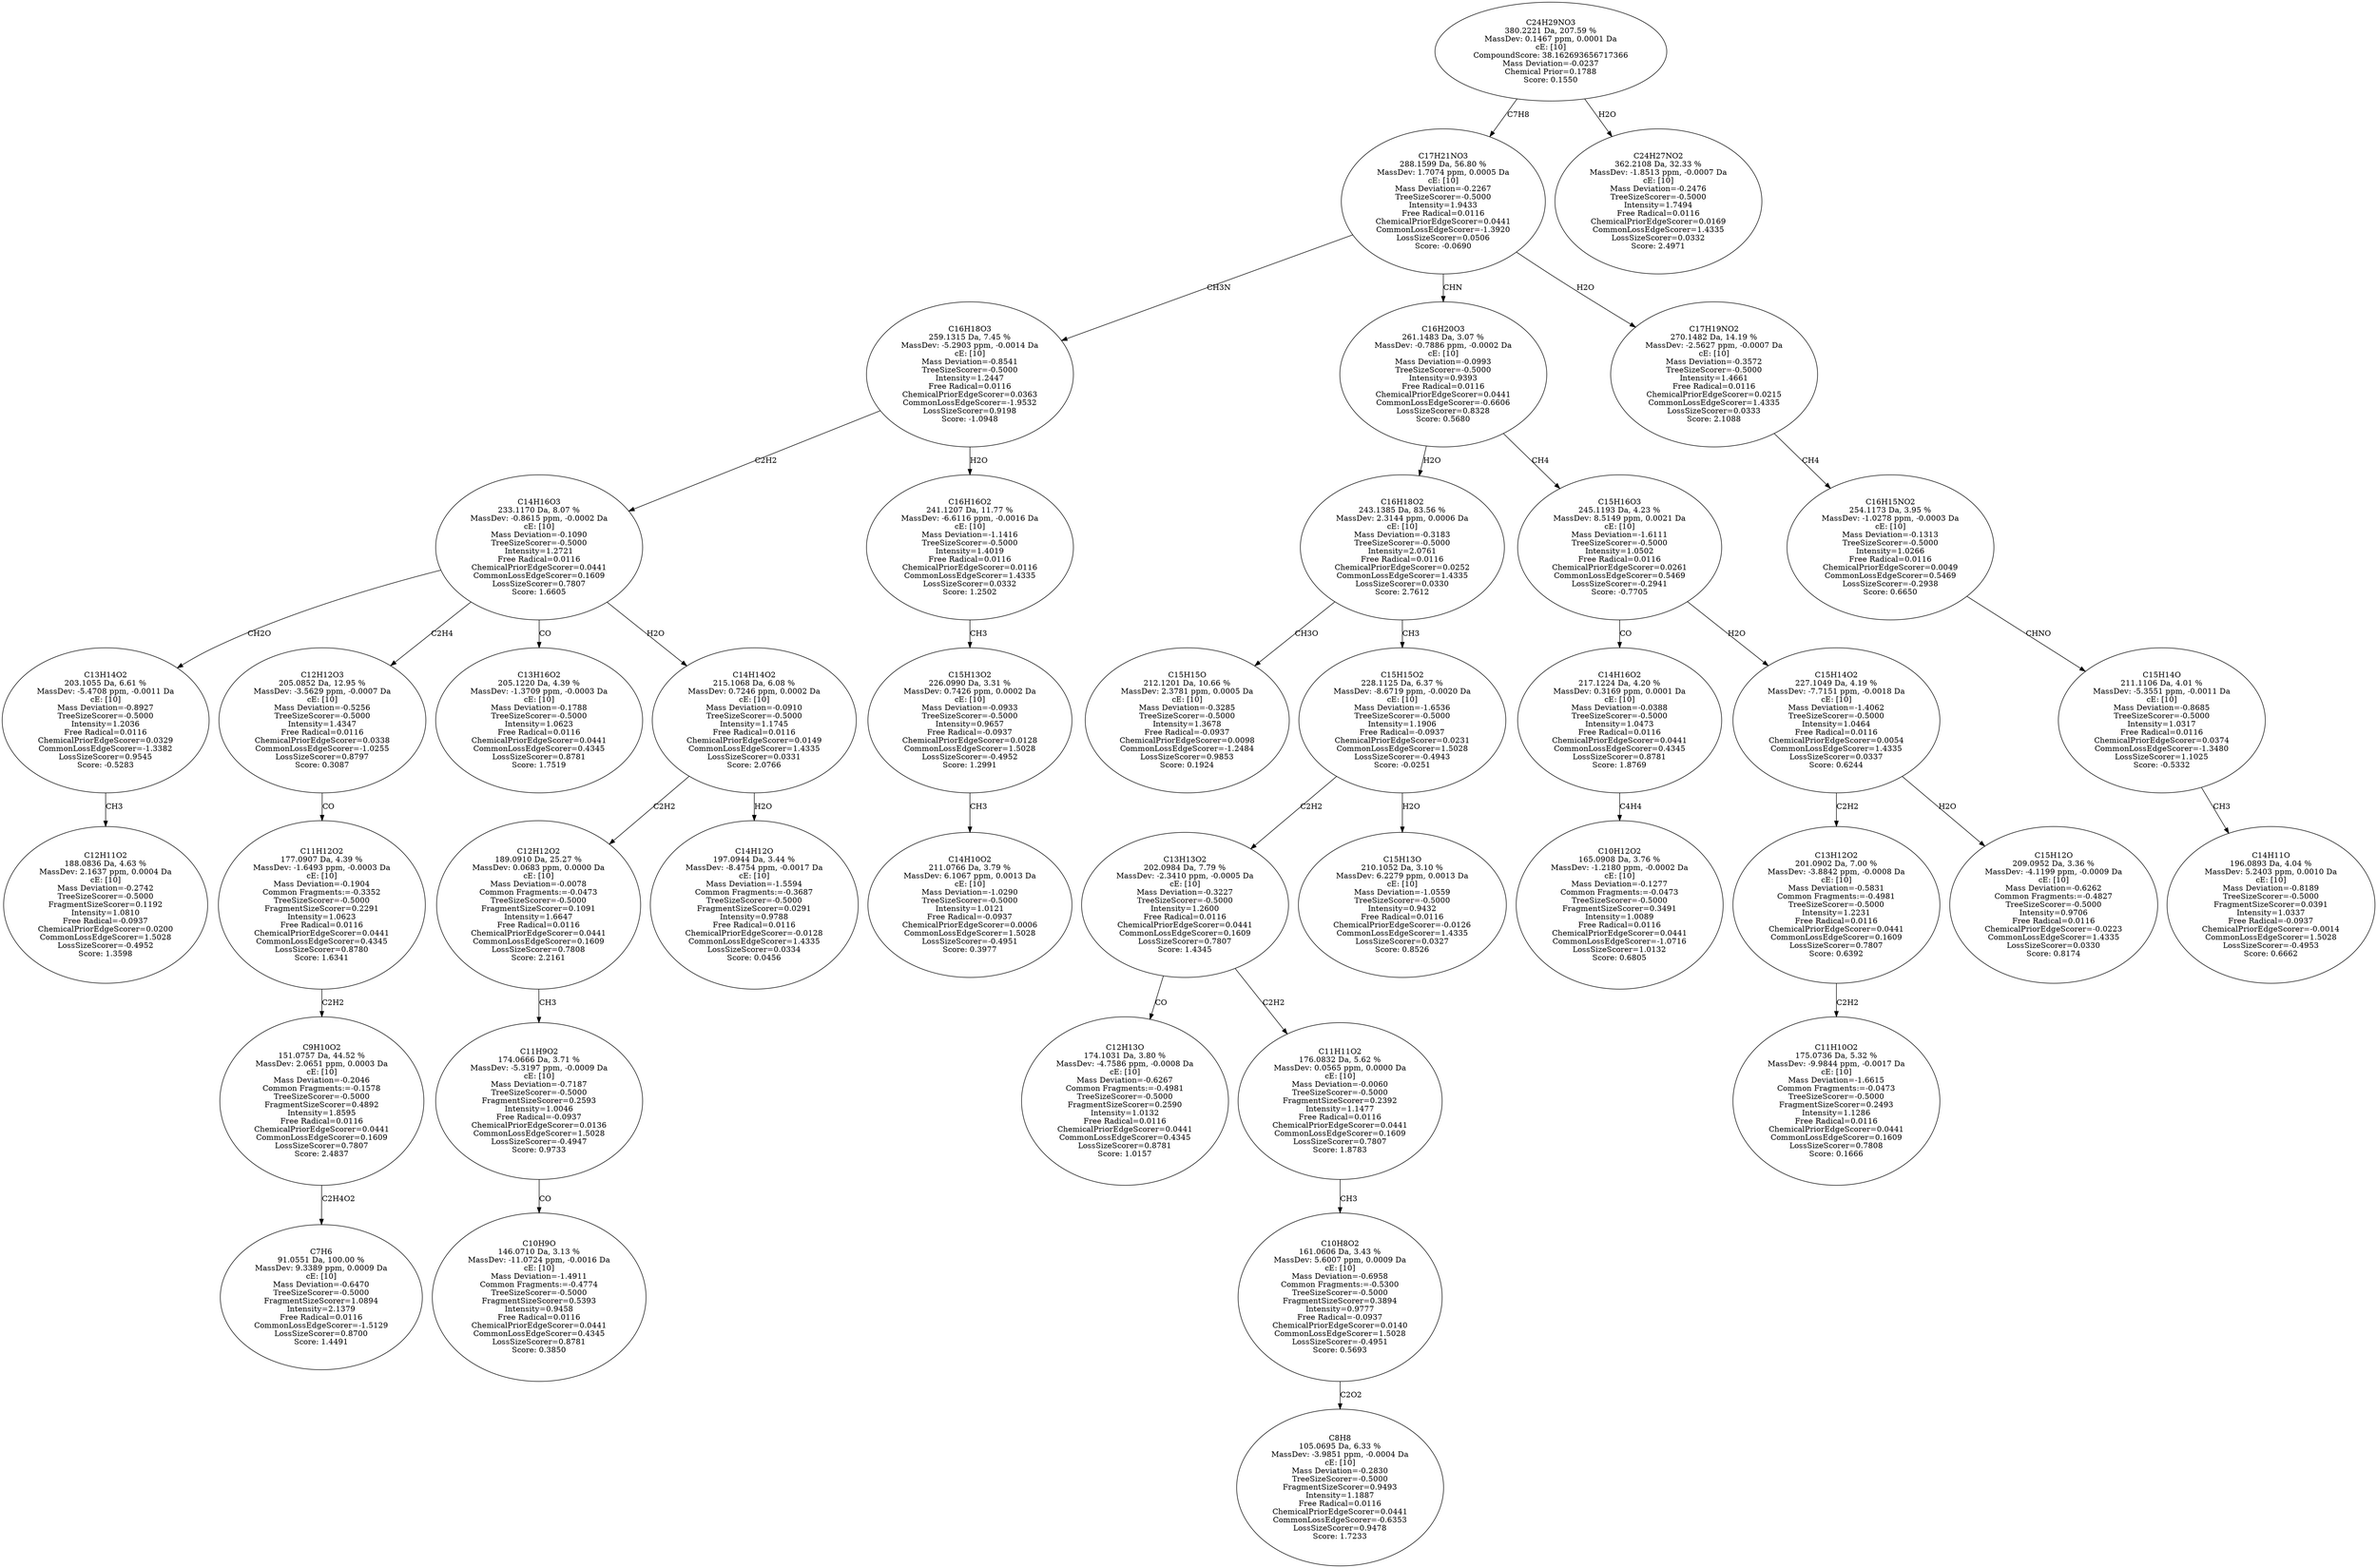 strict digraph {
v1 [label="C12H11O2\n188.0836 Da, 4.63 %\nMassDev: 2.1637 ppm, 0.0004 Da\ncE: [10]\nMass Deviation=-0.2742\nTreeSizeScorer=-0.5000\nFragmentSizeScorer=0.1192\nIntensity=1.0810\nFree Radical=-0.0937\nChemicalPriorEdgeScorer=0.0200\nCommonLossEdgeScorer=1.5028\nLossSizeScorer=-0.4952\nScore: 1.3598"];
v2 [label="C13H14O2\n203.1055 Da, 6.61 %\nMassDev: -5.4708 ppm, -0.0011 Da\ncE: [10]\nMass Deviation=-0.8927\nTreeSizeScorer=-0.5000\nIntensity=1.2036\nFree Radical=0.0116\nChemicalPriorEdgeScorer=0.0329\nCommonLossEdgeScorer=-1.3382\nLossSizeScorer=0.9545\nScore: -0.5283"];
v3 [label="C7H6\n91.0551 Da, 100.00 %\nMassDev: 9.3389 ppm, 0.0009 Da\ncE: [10]\nMass Deviation=-0.6470\nTreeSizeScorer=-0.5000\nFragmentSizeScorer=1.0894\nIntensity=2.1379\nFree Radical=0.0116\nCommonLossEdgeScorer=-1.5129\nLossSizeScorer=0.8700\nScore: 1.4491"];
v4 [label="C9H10O2\n151.0757 Da, 44.52 %\nMassDev: 2.0651 ppm, 0.0003 Da\ncE: [10]\nMass Deviation=-0.2046\nCommon Fragments:=-0.1578\nTreeSizeScorer=-0.5000\nFragmentSizeScorer=0.4892\nIntensity=1.8595\nFree Radical=0.0116\nChemicalPriorEdgeScorer=0.0441\nCommonLossEdgeScorer=0.1609\nLossSizeScorer=0.7807\nScore: 2.4837"];
v5 [label="C11H12O2\n177.0907 Da, 4.39 %\nMassDev: -1.6493 ppm, -0.0003 Da\ncE: [10]\nMass Deviation=-0.1904\nCommon Fragments:=-0.3352\nTreeSizeScorer=-0.5000\nFragmentSizeScorer=0.2291\nIntensity=1.0623\nFree Radical=0.0116\nChemicalPriorEdgeScorer=0.0441\nCommonLossEdgeScorer=0.4345\nLossSizeScorer=0.8780\nScore: 1.6341"];
v6 [label="C12H12O3\n205.0852 Da, 12.95 %\nMassDev: -3.5629 ppm, -0.0007 Da\ncE: [10]\nMass Deviation=-0.5256\nTreeSizeScorer=-0.5000\nIntensity=1.4347\nFree Radical=0.0116\nChemicalPriorEdgeScorer=0.0338\nCommonLossEdgeScorer=-1.0255\nLossSizeScorer=0.8797\nScore: 0.3087"];
v7 [label="C13H16O2\n205.1220 Da, 4.39 %\nMassDev: -1.3709 ppm, -0.0003 Da\ncE: [10]\nMass Deviation=-0.1788\nTreeSizeScorer=-0.5000\nIntensity=1.0623\nFree Radical=0.0116\nChemicalPriorEdgeScorer=0.0441\nCommonLossEdgeScorer=0.4345\nLossSizeScorer=0.8781\nScore: 1.7519"];
v8 [label="C10H9O\n146.0710 Da, 3.13 %\nMassDev: -11.0724 ppm, -0.0016 Da\ncE: [10]\nMass Deviation=-1.4911\nCommon Fragments:=-0.4774\nTreeSizeScorer=-0.5000\nFragmentSizeScorer=0.5393\nIntensity=0.9458\nFree Radical=0.0116\nChemicalPriorEdgeScorer=0.0441\nCommonLossEdgeScorer=0.4345\nLossSizeScorer=0.8781\nScore: 0.3850"];
v9 [label="C11H9O2\n174.0666 Da, 3.71 %\nMassDev: -5.3197 ppm, -0.0009 Da\ncE: [10]\nMass Deviation=-0.7187\nTreeSizeScorer=-0.5000\nFragmentSizeScorer=0.2593\nIntensity=1.0046\nFree Radical=-0.0937\nChemicalPriorEdgeScorer=0.0136\nCommonLossEdgeScorer=1.5028\nLossSizeScorer=-0.4947\nScore: 0.9733"];
v10 [label="C12H12O2\n189.0910 Da, 25.27 %\nMassDev: 0.0683 ppm, 0.0000 Da\ncE: [10]\nMass Deviation=-0.0078\nCommon Fragments:=-0.0473\nTreeSizeScorer=-0.5000\nFragmentSizeScorer=0.1091\nIntensity=1.6647\nFree Radical=0.0116\nChemicalPriorEdgeScorer=0.0441\nCommonLossEdgeScorer=0.1609\nLossSizeScorer=0.7808\nScore: 2.2161"];
v11 [label="C14H12O\n197.0944 Da, 3.44 %\nMassDev: -8.4754 ppm, -0.0017 Da\ncE: [10]\nMass Deviation=-1.5594\nCommon Fragments:=-0.3687\nTreeSizeScorer=-0.5000\nFragmentSizeScorer=0.0291\nIntensity=0.9788\nFree Radical=0.0116\nChemicalPriorEdgeScorer=-0.0128\nCommonLossEdgeScorer=1.4335\nLossSizeScorer=0.0334\nScore: 0.0456"];
v12 [label="C14H14O2\n215.1068 Da, 6.08 %\nMassDev: 0.7246 ppm, 0.0002 Da\ncE: [10]\nMass Deviation=-0.0910\nTreeSizeScorer=-0.5000\nIntensity=1.1745\nFree Radical=0.0116\nChemicalPriorEdgeScorer=0.0149\nCommonLossEdgeScorer=1.4335\nLossSizeScorer=0.0331\nScore: 2.0766"];
v13 [label="C14H16O3\n233.1170 Da, 8.07 %\nMassDev: -0.8615 ppm, -0.0002 Da\ncE: [10]\nMass Deviation=-0.1090\nTreeSizeScorer=-0.5000\nIntensity=1.2721\nFree Radical=0.0116\nChemicalPriorEdgeScorer=0.0441\nCommonLossEdgeScorer=0.1609\nLossSizeScorer=0.7807\nScore: 1.6605"];
v14 [label="C14H10O2\n211.0766 Da, 3.79 %\nMassDev: 6.1067 ppm, 0.0013 Da\ncE: [10]\nMass Deviation=-1.0290\nTreeSizeScorer=-0.5000\nIntensity=1.0121\nFree Radical=-0.0937\nChemicalPriorEdgeScorer=0.0006\nCommonLossEdgeScorer=1.5028\nLossSizeScorer=-0.4951\nScore: 0.3977"];
v15 [label="C15H13O2\n226.0990 Da, 3.31 %\nMassDev: 0.7426 ppm, 0.0002 Da\ncE: [10]\nMass Deviation=-0.0933\nTreeSizeScorer=-0.5000\nIntensity=0.9657\nFree Radical=-0.0937\nChemicalPriorEdgeScorer=0.0128\nCommonLossEdgeScorer=1.5028\nLossSizeScorer=-0.4952\nScore: 1.2991"];
v16 [label="C16H16O2\n241.1207 Da, 11.77 %\nMassDev: -6.6116 ppm, -0.0016 Da\ncE: [10]\nMass Deviation=-1.1416\nTreeSizeScorer=-0.5000\nIntensity=1.4019\nFree Radical=0.0116\nChemicalPriorEdgeScorer=0.0116\nCommonLossEdgeScorer=1.4335\nLossSizeScorer=0.0332\nScore: 1.2502"];
v17 [label="C16H18O3\n259.1315 Da, 7.45 %\nMassDev: -5.2903 ppm, -0.0014 Da\ncE: [10]\nMass Deviation=-0.8541\nTreeSizeScorer=-0.5000\nIntensity=1.2447\nFree Radical=0.0116\nChemicalPriorEdgeScorer=0.0363\nCommonLossEdgeScorer=-1.9532\nLossSizeScorer=0.9198\nScore: -1.0948"];
v18 [label="C15H15O\n212.1201 Da, 10.66 %\nMassDev: 2.3781 ppm, 0.0005 Da\ncE: [10]\nMass Deviation=-0.3285\nTreeSizeScorer=-0.5000\nIntensity=1.3678\nFree Radical=-0.0937\nChemicalPriorEdgeScorer=0.0098\nCommonLossEdgeScorer=-1.2484\nLossSizeScorer=0.9853\nScore: 0.1924"];
v19 [label="C12H13O\n174.1031 Da, 3.80 %\nMassDev: -4.7586 ppm, -0.0008 Da\ncE: [10]\nMass Deviation=-0.6267\nCommon Fragments:=-0.4981\nTreeSizeScorer=-0.5000\nFragmentSizeScorer=0.2590\nIntensity=1.0132\nFree Radical=0.0116\nChemicalPriorEdgeScorer=0.0441\nCommonLossEdgeScorer=0.4345\nLossSizeScorer=0.8781\nScore: 1.0157"];
v20 [label="C8H8\n105.0695 Da, 6.33 %\nMassDev: -3.9851 ppm, -0.0004 Da\ncE: [10]\nMass Deviation=-0.2830\nTreeSizeScorer=-0.5000\nFragmentSizeScorer=0.9493\nIntensity=1.1887\nFree Radical=0.0116\nChemicalPriorEdgeScorer=0.0441\nCommonLossEdgeScorer=-0.6353\nLossSizeScorer=0.9478\nScore: 1.7233"];
v21 [label="C10H8O2\n161.0606 Da, 3.43 %\nMassDev: 5.6007 ppm, 0.0009 Da\ncE: [10]\nMass Deviation=-0.6958\nCommon Fragments:=-0.5300\nTreeSizeScorer=-0.5000\nFragmentSizeScorer=0.3894\nIntensity=0.9777\nFree Radical=-0.0937\nChemicalPriorEdgeScorer=0.0140\nCommonLossEdgeScorer=1.5028\nLossSizeScorer=-0.4951\nScore: 0.5693"];
v22 [label="C11H11O2\n176.0832 Da, 5.62 %\nMassDev: 0.0565 ppm, 0.0000 Da\ncE: [10]\nMass Deviation=-0.0060\nTreeSizeScorer=-0.5000\nFragmentSizeScorer=0.2392\nIntensity=1.1477\nFree Radical=0.0116\nChemicalPriorEdgeScorer=0.0441\nCommonLossEdgeScorer=0.1609\nLossSizeScorer=0.7807\nScore: 1.8783"];
v23 [label="C13H13O2\n202.0984 Da, 7.79 %\nMassDev: -2.3410 ppm, -0.0005 Da\ncE: [10]\nMass Deviation=-0.3227\nTreeSizeScorer=-0.5000\nIntensity=1.2600\nFree Radical=0.0116\nChemicalPriorEdgeScorer=0.0441\nCommonLossEdgeScorer=0.1609\nLossSizeScorer=0.7807\nScore: 1.4345"];
v24 [label="C15H13O\n210.1052 Da, 3.10 %\nMassDev: 6.2279 ppm, 0.0013 Da\ncE: [10]\nMass Deviation=-1.0559\nTreeSizeScorer=-0.5000\nIntensity=0.9432\nFree Radical=0.0116\nChemicalPriorEdgeScorer=-0.0126\nCommonLossEdgeScorer=1.4335\nLossSizeScorer=0.0327\nScore: 0.8526"];
v25 [label="C15H15O2\n228.1125 Da, 6.37 %\nMassDev: -8.6719 ppm, -0.0020 Da\ncE: [10]\nMass Deviation=-1.6536\nTreeSizeScorer=-0.5000\nIntensity=1.1906\nFree Radical=-0.0937\nChemicalPriorEdgeScorer=0.0231\nCommonLossEdgeScorer=1.5028\nLossSizeScorer=-0.4943\nScore: -0.0251"];
v26 [label="C16H18O2\n243.1385 Da, 83.56 %\nMassDev: 2.3144 ppm, 0.0006 Da\ncE: [10]\nMass Deviation=-0.3183\nTreeSizeScorer=-0.5000\nIntensity=2.0761\nFree Radical=0.0116\nChemicalPriorEdgeScorer=0.0252\nCommonLossEdgeScorer=1.4335\nLossSizeScorer=0.0330\nScore: 2.7612"];
v27 [label="C10H12O2\n165.0908 Da, 3.76 %\nMassDev: -1.2180 ppm, -0.0002 Da\ncE: [10]\nMass Deviation=-0.1277\nCommon Fragments:=-0.0473\nTreeSizeScorer=-0.5000\nFragmentSizeScorer=0.3491\nIntensity=1.0089\nFree Radical=0.0116\nChemicalPriorEdgeScorer=0.0441\nCommonLossEdgeScorer=-1.0716\nLossSizeScorer=1.0132\nScore: 0.6805"];
v28 [label="C14H16O2\n217.1224 Da, 4.20 %\nMassDev: 0.3169 ppm, 0.0001 Da\ncE: [10]\nMass Deviation=-0.0388\nTreeSizeScorer=-0.5000\nIntensity=1.0473\nFree Radical=0.0116\nChemicalPriorEdgeScorer=0.0441\nCommonLossEdgeScorer=0.4345\nLossSizeScorer=0.8781\nScore: 1.8769"];
v29 [label="C11H10O2\n175.0736 Da, 5.32 %\nMassDev: -9.9844 ppm, -0.0017 Da\ncE: [10]\nMass Deviation=-1.6615\nCommon Fragments:=-0.0473\nTreeSizeScorer=-0.5000\nFragmentSizeScorer=0.2493\nIntensity=1.1286\nFree Radical=0.0116\nChemicalPriorEdgeScorer=0.0441\nCommonLossEdgeScorer=0.1609\nLossSizeScorer=0.7808\nScore: 0.1666"];
v30 [label="C13H12O2\n201.0902 Da, 7.00 %\nMassDev: -3.8842 ppm, -0.0008 Da\ncE: [10]\nMass Deviation=-0.5831\nCommon Fragments:=-0.4981\nTreeSizeScorer=-0.5000\nIntensity=1.2231\nFree Radical=0.0116\nChemicalPriorEdgeScorer=0.0441\nCommonLossEdgeScorer=0.1609\nLossSizeScorer=0.7807\nScore: 0.6392"];
v31 [label="C15H12O\n209.0952 Da, 3.36 %\nMassDev: -4.1199 ppm, -0.0009 Da\ncE: [10]\nMass Deviation=-0.6262\nCommon Fragments:=-0.4827\nTreeSizeScorer=-0.5000\nIntensity=0.9706\nFree Radical=0.0116\nChemicalPriorEdgeScorer=-0.0223\nCommonLossEdgeScorer=1.4335\nLossSizeScorer=0.0330\nScore: 0.8174"];
v32 [label="C15H14O2\n227.1049 Da, 4.19 %\nMassDev: -7.7151 ppm, -0.0018 Da\ncE: [10]\nMass Deviation=-1.4062\nTreeSizeScorer=-0.5000\nIntensity=1.0464\nFree Radical=0.0116\nChemicalPriorEdgeScorer=0.0054\nCommonLossEdgeScorer=1.4335\nLossSizeScorer=0.0337\nScore: 0.6244"];
v33 [label="C15H16O3\n245.1193 Da, 4.23 %\nMassDev: 8.5149 ppm, 0.0021 Da\ncE: [10]\nMass Deviation=-1.6111\nTreeSizeScorer=-0.5000\nIntensity=1.0502\nFree Radical=0.0116\nChemicalPriorEdgeScorer=0.0261\nCommonLossEdgeScorer=0.5469\nLossSizeScorer=-0.2941\nScore: -0.7705"];
v34 [label="C16H20O3\n261.1483 Da, 3.07 %\nMassDev: -0.7886 ppm, -0.0002 Da\ncE: [10]\nMass Deviation=-0.0993\nTreeSizeScorer=-0.5000\nIntensity=0.9393\nFree Radical=0.0116\nChemicalPriorEdgeScorer=0.0441\nCommonLossEdgeScorer=-0.6606\nLossSizeScorer=0.8328\nScore: 0.5680"];
v35 [label="C14H11O\n196.0893 Da, 4.04 %\nMassDev: 5.2403 ppm, 0.0010 Da\ncE: [10]\nMass Deviation=-0.8189\nTreeSizeScorer=-0.5000\nFragmentSizeScorer=0.0391\nIntensity=1.0337\nFree Radical=-0.0937\nChemicalPriorEdgeScorer=-0.0014\nCommonLossEdgeScorer=1.5028\nLossSizeScorer=-0.4953\nScore: 0.6662"];
v36 [label="C15H14O\n211.1106 Da, 4.01 %\nMassDev: -5.3551 ppm, -0.0011 Da\ncE: [10]\nMass Deviation=-0.8685\nTreeSizeScorer=-0.5000\nIntensity=1.0317\nFree Radical=0.0116\nChemicalPriorEdgeScorer=0.0374\nCommonLossEdgeScorer=-1.3480\nLossSizeScorer=1.1025\nScore: -0.5332"];
v37 [label="C16H15NO2\n254.1173 Da, 3.95 %\nMassDev: -1.0278 ppm, -0.0003 Da\ncE: [10]\nMass Deviation=-0.1313\nTreeSizeScorer=-0.5000\nIntensity=1.0266\nFree Radical=0.0116\nChemicalPriorEdgeScorer=0.0049\nCommonLossEdgeScorer=0.5469\nLossSizeScorer=-0.2938\nScore: 0.6650"];
v38 [label="C17H19NO2\n270.1482 Da, 14.19 %\nMassDev: -2.5627 ppm, -0.0007 Da\ncE: [10]\nMass Deviation=-0.3572\nTreeSizeScorer=-0.5000\nIntensity=1.4661\nFree Radical=0.0116\nChemicalPriorEdgeScorer=0.0215\nCommonLossEdgeScorer=1.4335\nLossSizeScorer=0.0333\nScore: 2.1088"];
v39 [label="C17H21NO3\n288.1599 Da, 56.80 %\nMassDev: 1.7074 ppm, 0.0005 Da\ncE: [10]\nMass Deviation=-0.2267\nTreeSizeScorer=-0.5000\nIntensity=1.9433\nFree Radical=0.0116\nChemicalPriorEdgeScorer=0.0441\nCommonLossEdgeScorer=-1.3920\nLossSizeScorer=0.0506\nScore: -0.0690"];
v40 [label="C24H27NO2\n362.2108 Da, 32.33 %\nMassDev: -1.8513 ppm, -0.0007 Da\ncE: [10]\nMass Deviation=-0.2476\nTreeSizeScorer=-0.5000\nIntensity=1.7494\nFree Radical=0.0116\nChemicalPriorEdgeScorer=0.0169\nCommonLossEdgeScorer=1.4335\nLossSizeScorer=0.0332\nScore: 2.4971"];
v41 [label="C24H29NO3\n380.2221 Da, 207.59 %\nMassDev: 0.1467 ppm, 0.0001 Da\ncE: [10]\nCompoundScore: 38.162693656717366\nMass Deviation=-0.0237\nChemical Prior=0.1788\nScore: 0.1550"];
v2 -> v1 [label="CH3"];
v13 -> v2 [label="CH2O"];
v4 -> v3 [label="C2H4O2"];
v5 -> v4 [label="C2H2"];
v6 -> v5 [label="CO"];
v13 -> v6 [label="C2H4"];
v13 -> v7 [label="CO"];
v9 -> v8 [label="CO"];
v10 -> v9 [label="CH3"];
v12 -> v10 [label="C2H2"];
v12 -> v11 [label="H2O"];
v13 -> v12 [label="H2O"];
v17 -> v13 [label="C2H2"];
v15 -> v14 [label="CH3"];
v16 -> v15 [label="CH3"];
v17 -> v16 [label="H2O"];
v39 -> v17 [label="CH3N"];
v26 -> v18 [label="CH3O"];
v23 -> v19 [label="CO"];
v21 -> v20 [label="C2O2"];
v22 -> v21 [label="CH3"];
v23 -> v22 [label="C2H2"];
v25 -> v23 [label="C2H2"];
v25 -> v24 [label="H2O"];
v26 -> v25 [label="CH3"];
v34 -> v26 [label="H2O"];
v28 -> v27 [label="C4H4"];
v33 -> v28 [label="CO"];
v30 -> v29 [label="C2H2"];
v32 -> v30 [label="C2H2"];
v32 -> v31 [label="H2O"];
v33 -> v32 [label="H2O"];
v34 -> v33 [label="CH4"];
v39 -> v34 [label="CHN"];
v36 -> v35 [label="CH3"];
v37 -> v36 [label="CHNO"];
v38 -> v37 [label="CH4"];
v39 -> v38 [label="H2O"];
v41 -> v39 [label="C7H8"];
v41 -> v40 [label="H2O"];
}